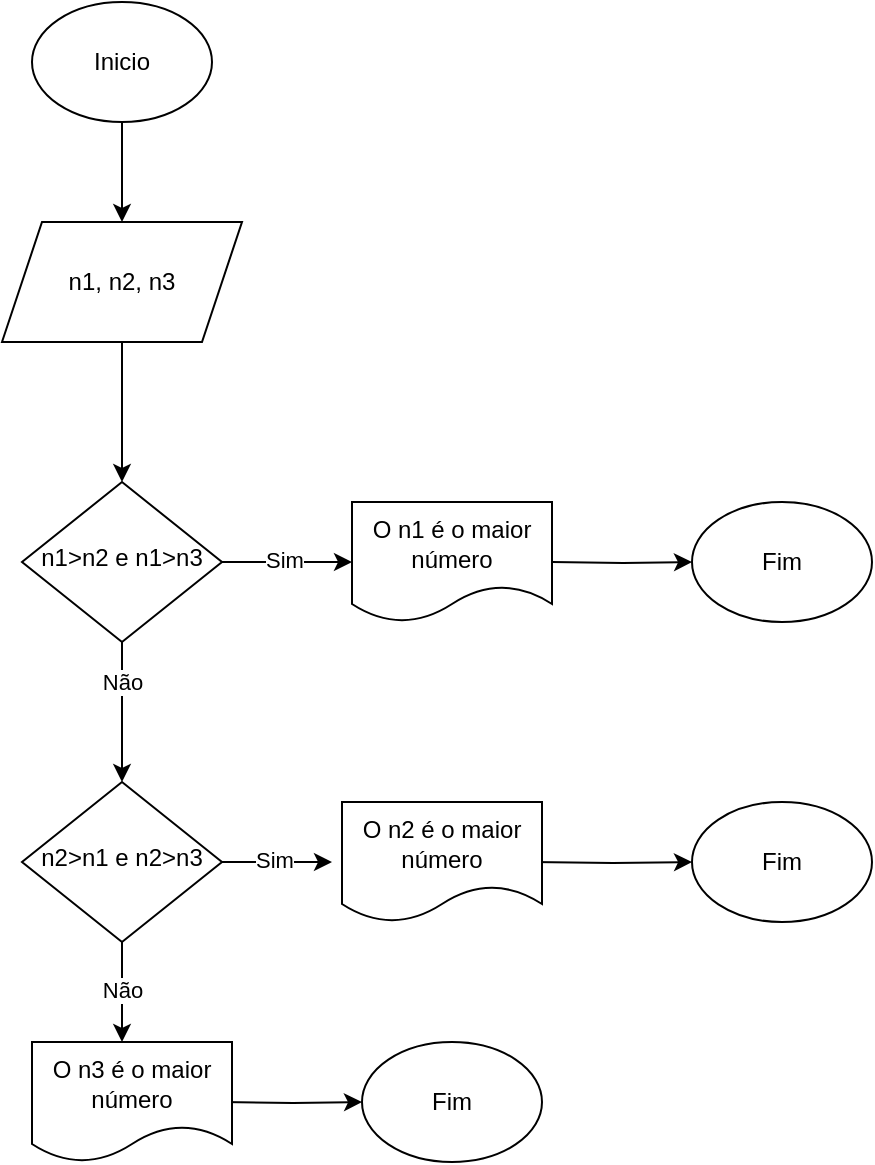 <mxfile version="21.6.8" type="github">
  <diagram id="C5RBs43oDa-KdzZeNtuy" name="Page-1">
    <mxGraphModel dx="987" dy="571" grid="1" gridSize="10" guides="1" tooltips="1" connect="1" arrows="1" fold="1" page="1" pageScale="1" pageWidth="827" pageHeight="1169" math="0" shadow="0">
      <root>
        <mxCell id="WIyWlLk6GJQsqaUBKTNV-0" />
        <mxCell id="WIyWlLk6GJQsqaUBKTNV-1" parent="WIyWlLk6GJQsqaUBKTNV-0" />
        <mxCell id="OdCEJefWjtIB7EQgrjxX-5" value="" style="edgeStyle=orthogonalEdgeStyle;rounded=0;orthogonalLoop=1;jettySize=auto;html=1;" edge="1" parent="WIyWlLk6GJQsqaUBKTNV-1" source="WIyWlLk6GJQsqaUBKTNV-6" target="WIyWlLk6GJQsqaUBKTNV-10">
          <mxGeometry relative="1" as="geometry" />
        </mxCell>
        <mxCell id="OdCEJefWjtIB7EQgrjxX-6" value="Não" style="edgeLabel;html=1;align=center;verticalAlign=middle;resizable=0;points=[];" vertex="1" connectable="0" parent="OdCEJefWjtIB7EQgrjxX-5">
          <mxGeometry x="-0.424" relative="1" as="geometry">
            <mxPoint as="offset" />
          </mxGeometry>
        </mxCell>
        <mxCell id="OdCEJefWjtIB7EQgrjxX-10" value="" style="edgeStyle=orthogonalEdgeStyle;rounded=0;orthogonalLoop=1;jettySize=auto;html=1;" edge="1" parent="WIyWlLk6GJQsqaUBKTNV-1" source="WIyWlLk6GJQsqaUBKTNV-6">
          <mxGeometry relative="1" as="geometry">
            <mxPoint x="340" y="360" as="targetPoint" />
          </mxGeometry>
        </mxCell>
        <mxCell id="OdCEJefWjtIB7EQgrjxX-11" value="Sim" style="edgeLabel;html=1;align=center;verticalAlign=middle;resizable=0;points=[];" vertex="1" connectable="0" parent="OdCEJefWjtIB7EQgrjxX-10">
          <mxGeometry x="-0.072" y="1" relative="1" as="geometry">
            <mxPoint as="offset" />
          </mxGeometry>
        </mxCell>
        <mxCell id="WIyWlLk6GJQsqaUBKTNV-6" value="n1&amp;gt;n2 e n1&amp;gt;n3" style="rhombus;whiteSpace=wrap;html=1;shadow=0;fontFamily=Helvetica;fontSize=12;align=center;strokeWidth=1;spacing=6;spacingTop=-4;" parent="WIyWlLk6GJQsqaUBKTNV-1" vertex="1">
          <mxGeometry x="175" y="320" width="100" height="80" as="geometry" />
        </mxCell>
        <mxCell id="OdCEJefWjtIB7EQgrjxX-13" value="" style="edgeStyle=orthogonalEdgeStyle;rounded=0;orthogonalLoop=1;jettySize=auto;html=1;" edge="1" parent="WIyWlLk6GJQsqaUBKTNV-1" source="WIyWlLk6GJQsqaUBKTNV-10">
          <mxGeometry relative="1" as="geometry">
            <mxPoint x="330" y="510" as="targetPoint" />
          </mxGeometry>
        </mxCell>
        <mxCell id="OdCEJefWjtIB7EQgrjxX-21" value="Sim" style="edgeLabel;html=1;align=center;verticalAlign=middle;resizable=0;points=[];" vertex="1" connectable="0" parent="OdCEJefWjtIB7EQgrjxX-13">
          <mxGeometry x="-0.085" y="1" relative="1" as="geometry">
            <mxPoint as="offset" />
          </mxGeometry>
        </mxCell>
        <mxCell id="OdCEJefWjtIB7EQgrjxX-20" value="" style="edgeStyle=orthogonalEdgeStyle;rounded=0;orthogonalLoop=1;jettySize=auto;html=1;" edge="1" parent="WIyWlLk6GJQsqaUBKTNV-1" source="WIyWlLk6GJQsqaUBKTNV-10">
          <mxGeometry relative="1" as="geometry">
            <mxPoint x="225.0" y="600" as="targetPoint" />
          </mxGeometry>
        </mxCell>
        <mxCell id="OdCEJefWjtIB7EQgrjxX-22" value="Não" style="edgeLabel;html=1;align=center;verticalAlign=middle;resizable=0;points=[];" vertex="1" connectable="0" parent="OdCEJefWjtIB7EQgrjxX-20">
          <mxGeometry x="-0.06" relative="1" as="geometry">
            <mxPoint as="offset" />
          </mxGeometry>
        </mxCell>
        <mxCell id="WIyWlLk6GJQsqaUBKTNV-10" value="n2&amp;gt;n1 e n2&amp;gt;n3" style="rhombus;whiteSpace=wrap;html=1;shadow=0;fontFamily=Helvetica;fontSize=12;align=center;strokeWidth=1;spacing=6;spacingTop=-4;" parent="WIyWlLk6GJQsqaUBKTNV-1" vertex="1">
          <mxGeometry x="175" y="470" width="100" height="80" as="geometry" />
        </mxCell>
        <mxCell id="OdCEJefWjtIB7EQgrjxX-3" value="" style="edgeStyle=orthogonalEdgeStyle;rounded=0;orthogonalLoop=1;jettySize=auto;html=1;" edge="1" parent="WIyWlLk6GJQsqaUBKTNV-1" source="OdCEJefWjtIB7EQgrjxX-0" target="OdCEJefWjtIB7EQgrjxX-1">
          <mxGeometry relative="1" as="geometry" />
        </mxCell>
        <mxCell id="OdCEJefWjtIB7EQgrjxX-0" value="Inicio" style="ellipse;whiteSpace=wrap;html=1;" vertex="1" parent="WIyWlLk6GJQsqaUBKTNV-1">
          <mxGeometry x="180" y="80" width="90" height="60" as="geometry" />
        </mxCell>
        <mxCell id="OdCEJefWjtIB7EQgrjxX-4" value="" style="edgeStyle=orthogonalEdgeStyle;rounded=0;orthogonalLoop=1;jettySize=auto;html=1;" edge="1" parent="WIyWlLk6GJQsqaUBKTNV-1" source="OdCEJefWjtIB7EQgrjxX-1" target="WIyWlLk6GJQsqaUBKTNV-6">
          <mxGeometry relative="1" as="geometry" />
        </mxCell>
        <mxCell id="OdCEJefWjtIB7EQgrjxX-1" value="n1, n2, n3" style="shape=parallelogram;perimeter=parallelogramPerimeter;whiteSpace=wrap;html=1;fixedSize=1;" vertex="1" parent="WIyWlLk6GJQsqaUBKTNV-1">
          <mxGeometry x="165" y="190" width="120" height="60" as="geometry" />
        </mxCell>
        <mxCell id="OdCEJefWjtIB7EQgrjxX-25" value="" style="edgeStyle=orthogonalEdgeStyle;rounded=0;orthogonalLoop=1;jettySize=auto;html=1;" edge="1" parent="WIyWlLk6GJQsqaUBKTNV-1" target="OdCEJefWjtIB7EQgrjxX-17">
          <mxGeometry relative="1" as="geometry">
            <mxPoint x="440" y="360" as="sourcePoint" />
          </mxGeometry>
        </mxCell>
        <mxCell id="OdCEJefWjtIB7EQgrjxX-24" value="" style="edgeStyle=orthogonalEdgeStyle;rounded=0;orthogonalLoop=1;jettySize=auto;html=1;" edge="1" parent="WIyWlLk6GJQsqaUBKTNV-1" target="OdCEJefWjtIB7EQgrjxX-18">
          <mxGeometry relative="1" as="geometry">
            <mxPoint x="430" y="510" as="sourcePoint" />
          </mxGeometry>
        </mxCell>
        <mxCell id="OdCEJefWjtIB7EQgrjxX-23" value="" style="edgeStyle=orthogonalEdgeStyle;rounded=0;orthogonalLoop=1;jettySize=auto;html=1;" edge="1" parent="WIyWlLk6GJQsqaUBKTNV-1" target="OdCEJefWjtIB7EQgrjxX-19">
          <mxGeometry relative="1" as="geometry">
            <mxPoint x="275.0" y="630" as="sourcePoint" />
          </mxGeometry>
        </mxCell>
        <mxCell id="OdCEJefWjtIB7EQgrjxX-17" value="Fim" style="ellipse;whiteSpace=wrap;html=1;" vertex="1" parent="WIyWlLk6GJQsqaUBKTNV-1">
          <mxGeometry x="510" y="330" width="90" height="60" as="geometry" />
        </mxCell>
        <mxCell id="OdCEJefWjtIB7EQgrjxX-18" value="Fim" style="ellipse;whiteSpace=wrap;html=1;" vertex="1" parent="WIyWlLk6GJQsqaUBKTNV-1">
          <mxGeometry x="510" y="480" width="90" height="60" as="geometry" />
        </mxCell>
        <mxCell id="OdCEJefWjtIB7EQgrjxX-19" value="Fim" style="ellipse;whiteSpace=wrap;html=1;" vertex="1" parent="WIyWlLk6GJQsqaUBKTNV-1">
          <mxGeometry x="345" y="600" width="90" height="60" as="geometry" />
        </mxCell>
        <mxCell id="OdCEJefWjtIB7EQgrjxX-26" value="O n1 é o maior número" style="shape=document;whiteSpace=wrap;html=1;boundedLbl=1;" vertex="1" parent="WIyWlLk6GJQsqaUBKTNV-1">
          <mxGeometry x="340" y="330" width="100" height="60" as="geometry" />
        </mxCell>
        <mxCell id="OdCEJefWjtIB7EQgrjxX-27" value="O n2 é o maior número" style="shape=document;whiteSpace=wrap;html=1;boundedLbl=1;" vertex="1" parent="WIyWlLk6GJQsqaUBKTNV-1">
          <mxGeometry x="335" y="480" width="100" height="60" as="geometry" />
        </mxCell>
        <mxCell id="OdCEJefWjtIB7EQgrjxX-28" value="O n3 é o maior número" style="shape=document;whiteSpace=wrap;html=1;boundedLbl=1;" vertex="1" parent="WIyWlLk6GJQsqaUBKTNV-1">
          <mxGeometry x="180" y="600" width="100" height="60" as="geometry" />
        </mxCell>
      </root>
    </mxGraphModel>
  </diagram>
</mxfile>
